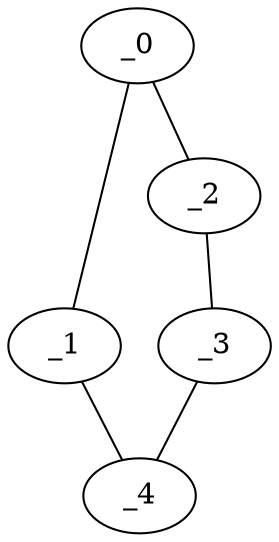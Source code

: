 graph WP1_0027 {
	_0	 [x="0.510166",
		y="3.02551"];
	_1	 [x="1.67151",
		y="0.321014"];
	_0 -- _1;
	_2	 [x="2.6314",
		y="2.52553"];
	_0 -- _2;
	_4	 [x="1.33822",
		y="1.62468"];
	_1 -- _4;
	_3	 [x="1.78127",
		y="-0.014112"];
	_2 -- _3;
	_3 -- _4;
}
